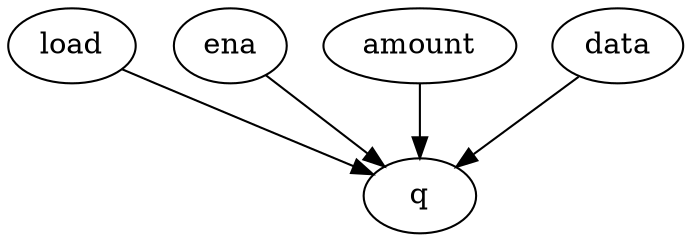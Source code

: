 strict digraph "" {
	load -> q	[weight=1.0];
	ena -> q	[weight=6.0];
	amount -> q	[weight=4.0];
	data -> q	[weight=5.0];
}
